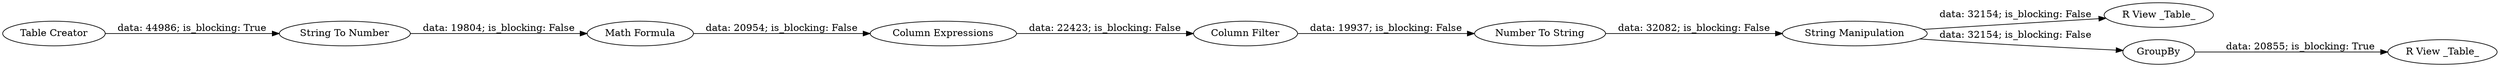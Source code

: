digraph {
	"-5423655006743141367_550" [label="Math Formula"]
	"2691296329266060684_555" [label="R View _Table_"]
	"-5423655006743141367_551" [label="Column Expressions"]
	"-5423655006743141367_549" [label="String To Number"]
	"-5423655006743141367_553" [label="Number To String"]
	"-5423655006743141367_554" [label="String Manipulation"]
	"2691296329266060684_556" [label=GroupBy]
	"2691296329266060684_557" [label="R View _Table_"]
	"2691296329266060684_1" [label="Table Creator"]
	"-5423655006743141367_552" [label="Column Filter"]
	"2691296329266060684_1" -> "-5423655006743141367_549" [label="data: 44986; is_blocking: True"]
	"-5423655006743141367_554" -> "2691296329266060684_556" [label="data: 32154; is_blocking: False"]
	"-5423655006743141367_551" -> "-5423655006743141367_552" [label="data: 22423; is_blocking: False"]
	"-5423655006743141367_554" -> "2691296329266060684_555" [label="data: 32154; is_blocking: False"]
	"-5423655006743141367_549" -> "-5423655006743141367_550" [label="data: 19804; is_blocking: False"]
	"-5423655006743141367_550" -> "-5423655006743141367_551" [label="data: 20954; is_blocking: False"]
	"2691296329266060684_556" -> "2691296329266060684_557" [label="data: 20855; is_blocking: True"]
	"-5423655006743141367_552" -> "-5423655006743141367_553" [label="data: 19937; is_blocking: False"]
	"-5423655006743141367_553" -> "-5423655006743141367_554" [label="data: 32082; is_blocking: False"]
	rankdir=LR
}
